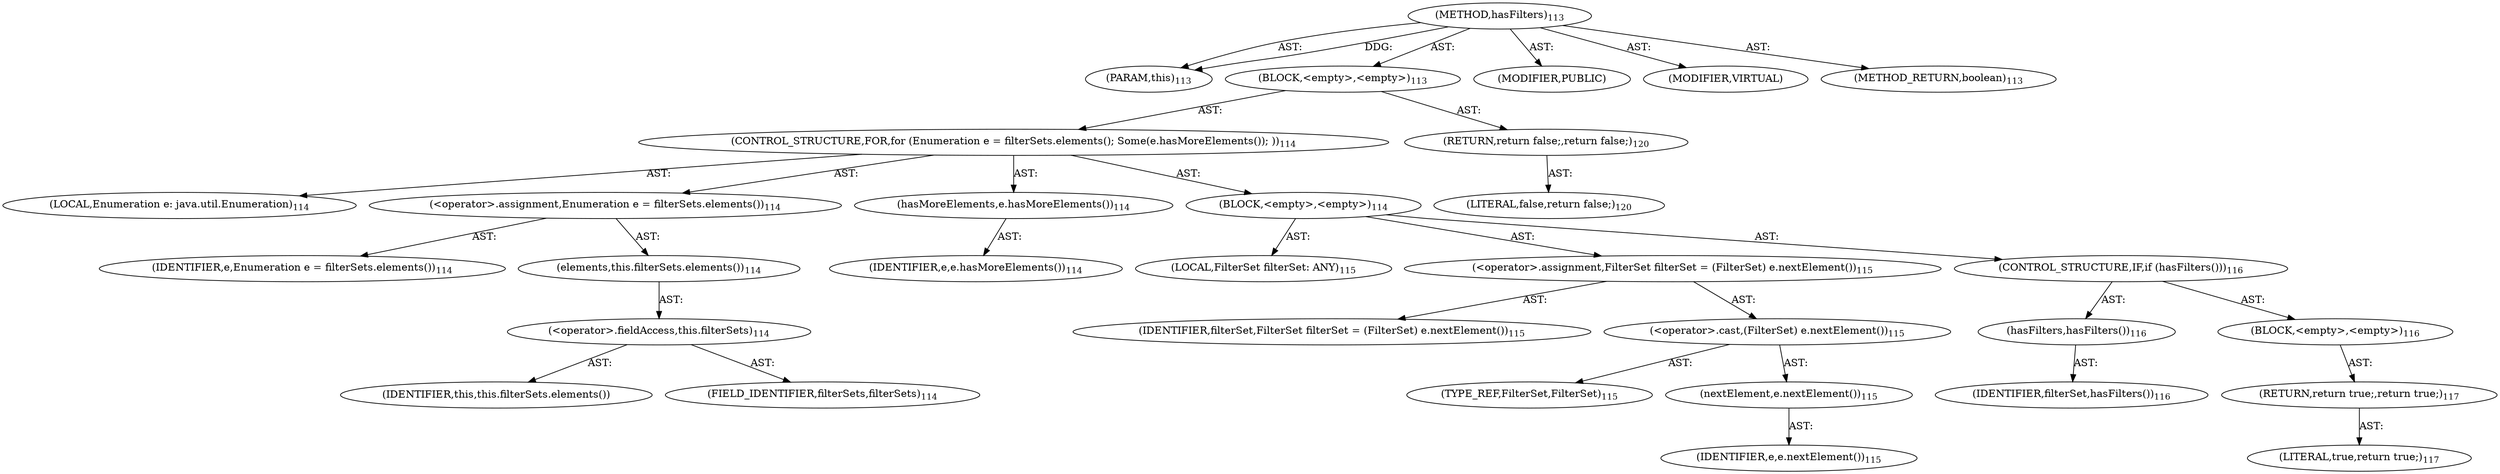 digraph "hasFilters" {  
"111669149700" [label = <(METHOD,hasFilters)<SUB>113</SUB>> ]
"115964116999" [label = <(PARAM,this)<SUB>113</SUB>> ]
"25769803781" [label = <(BLOCK,&lt;empty&gt;,&lt;empty&gt;)<SUB>113</SUB>> ]
"47244640257" [label = <(CONTROL_STRUCTURE,FOR,for (Enumeration e = filterSets.elements(); Some(e.hasMoreElements()); ))<SUB>114</SUB>> ]
"94489280515" [label = <(LOCAL,Enumeration e: java.util.Enumeration)<SUB>114</SUB>> ]
"30064771095" [label = <(&lt;operator&gt;.assignment,Enumeration e = filterSets.elements())<SUB>114</SUB>> ]
"68719476755" [label = <(IDENTIFIER,e,Enumeration e = filterSets.elements())<SUB>114</SUB>> ]
"30064771096" [label = <(elements,this.filterSets.elements())<SUB>114</SUB>> ]
"30064771097" [label = <(&lt;operator&gt;.fieldAccess,this.filterSets)<SUB>114</SUB>> ]
"68719476756" [label = <(IDENTIFIER,this,this.filterSets.elements())> ]
"55834574854" [label = <(FIELD_IDENTIFIER,filterSets,filterSets)<SUB>114</SUB>> ]
"30064771098" [label = <(hasMoreElements,e.hasMoreElements())<SUB>114</SUB>> ]
"68719476757" [label = <(IDENTIFIER,e,e.hasMoreElements())<SUB>114</SUB>> ]
"25769803782" [label = <(BLOCK,&lt;empty&gt;,&lt;empty&gt;)<SUB>114</SUB>> ]
"94489280516" [label = <(LOCAL,FilterSet filterSet: ANY)<SUB>115</SUB>> ]
"30064771099" [label = <(&lt;operator&gt;.assignment,FilterSet filterSet = (FilterSet) e.nextElement())<SUB>115</SUB>> ]
"68719476758" [label = <(IDENTIFIER,filterSet,FilterSet filterSet = (FilterSet) e.nextElement())<SUB>115</SUB>> ]
"30064771100" [label = <(&lt;operator&gt;.cast,(FilterSet) e.nextElement())<SUB>115</SUB>> ]
"180388626433" [label = <(TYPE_REF,FilterSet,FilterSet)<SUB>115</SUB>> ]
"30064771101" [label = <(nextElement,e.nextElement())<SUB>115</SUB>> ]
"68719476759" [label = <(IDENTIFIER,e,e.nextElement())<SUB>115</SUB>> ]
"47244640258" [label = <(CONTROL_STRUCTURE,IF,if (hasFilters()))<SUB>116</SUB>> ]
"30064771102" [label = <(hasFilters,hasFilters())<SUB>116</SUB>> ]
"68719476760" [label = <(IDENTIFIER,filterSet,hasFilters())<SUB>116</SUB>> ]
"25769803783" [label = <(BLOCK,&lt;empty&gt;,&lt;empty&gt;)<SUB>116</SUB>> ]
"146028888065" [label = <(RETURN,return true;,return true;)<SUB>117</SUB>> ]
"90194313216" [label = <(LITERAL,true,return true;)<SUB>117</SUB>> ]
"146028888066" [label = <(RETURN,return false;,return false;)<SUB>120</SUB>> ]
"90194313217" [label = <(LITERAL,false,return false;)<SUB>120</SUB>> ]
"133143986185" [label = <(MODIFIER,PUBLIC)> ]
"133143986186" [label = <(MODIFIER,VIRTUAL)> ]
"128849018884" [label = <(METHOD_RETURN,boolean)<SUB>113</SUB>> ]
  "111669149700" -> "115964116999"  [ label = "AST: "] 
  "111669149700" -> "25769803781"  [ label = "AST: "] 
  "111669149700" -> "133143986185"  [ label = "AST: "] 
  "111669149700" -> "133143986186"  [ label = "AST: "] 
  "111669149700" -> "128849018884"  [ label = "AST: "] 
  "25769803781" -> "47244640257"  [ label = "AST: "] 
  "25769803781" -> "146028888066"  [ label = "AST: "] 
  "47244640257" -> "94489280515"  [ label = "AST: "] 
  "47244640257" -> "30064771095"  [ label = "AST: "] 
  "47244640257" -> "30064771098"  [ label = "AST: "] 
  "47244640257" -> "25769803782"  [ label = "AST: "] 
  "30064771095" -> "68719476755"  [ label = "AST: "] 
  "30064771095" -> "30064771096"  [ label = "AST: "] 
  "30064771096" -> "30064771097"  [ label = "AST: "] 
  "30064771097" -> "68719476756"  [ label = "AST: "] 
  "30064771097" -> "55834574854"  [ label = "AST: "] 
  "30064771098" -> "68719476757"  [ label = "AST: "] 
  "25769803782" -> "94489280516"  [ label = "AST: "] 
  "25769803782" -> "30064771099"  [ label = "AST: "] 
  "25769803782" -> "47244640258"  [ label = "AST: "] 
  "30064771099" -> "68719476758"  [ label = "AST: "] 
  "30064771099" -> "30064771100"  [ label = "AST: "] 
  "30064771100" -> "180388626433"  [ label = "AST: "] 
  "30064771100" -> "30064771101"  [ label = "AST: "] 
  "30064771101" -> "68719476759"  [ label = "AST: "] 
  "47244640258" -> "30064771102"  [ label = "AST: "] 
  "47244640258" -> "25769803783"  [ label = "AST: "] 
  "30064771102" -> "68719476760"  [ label = "AST: "] 
  "25769803783" -> "146028888065"  [ label = "AST: "] 
  "146028888065" -> "90194313216"  [ label = "AST: "] 
  "146028888066" -> "90194313217"  [ label = "AST: "] 
  "111669149700" -> "115964116999"  [ label = "DDG: "] 
}
